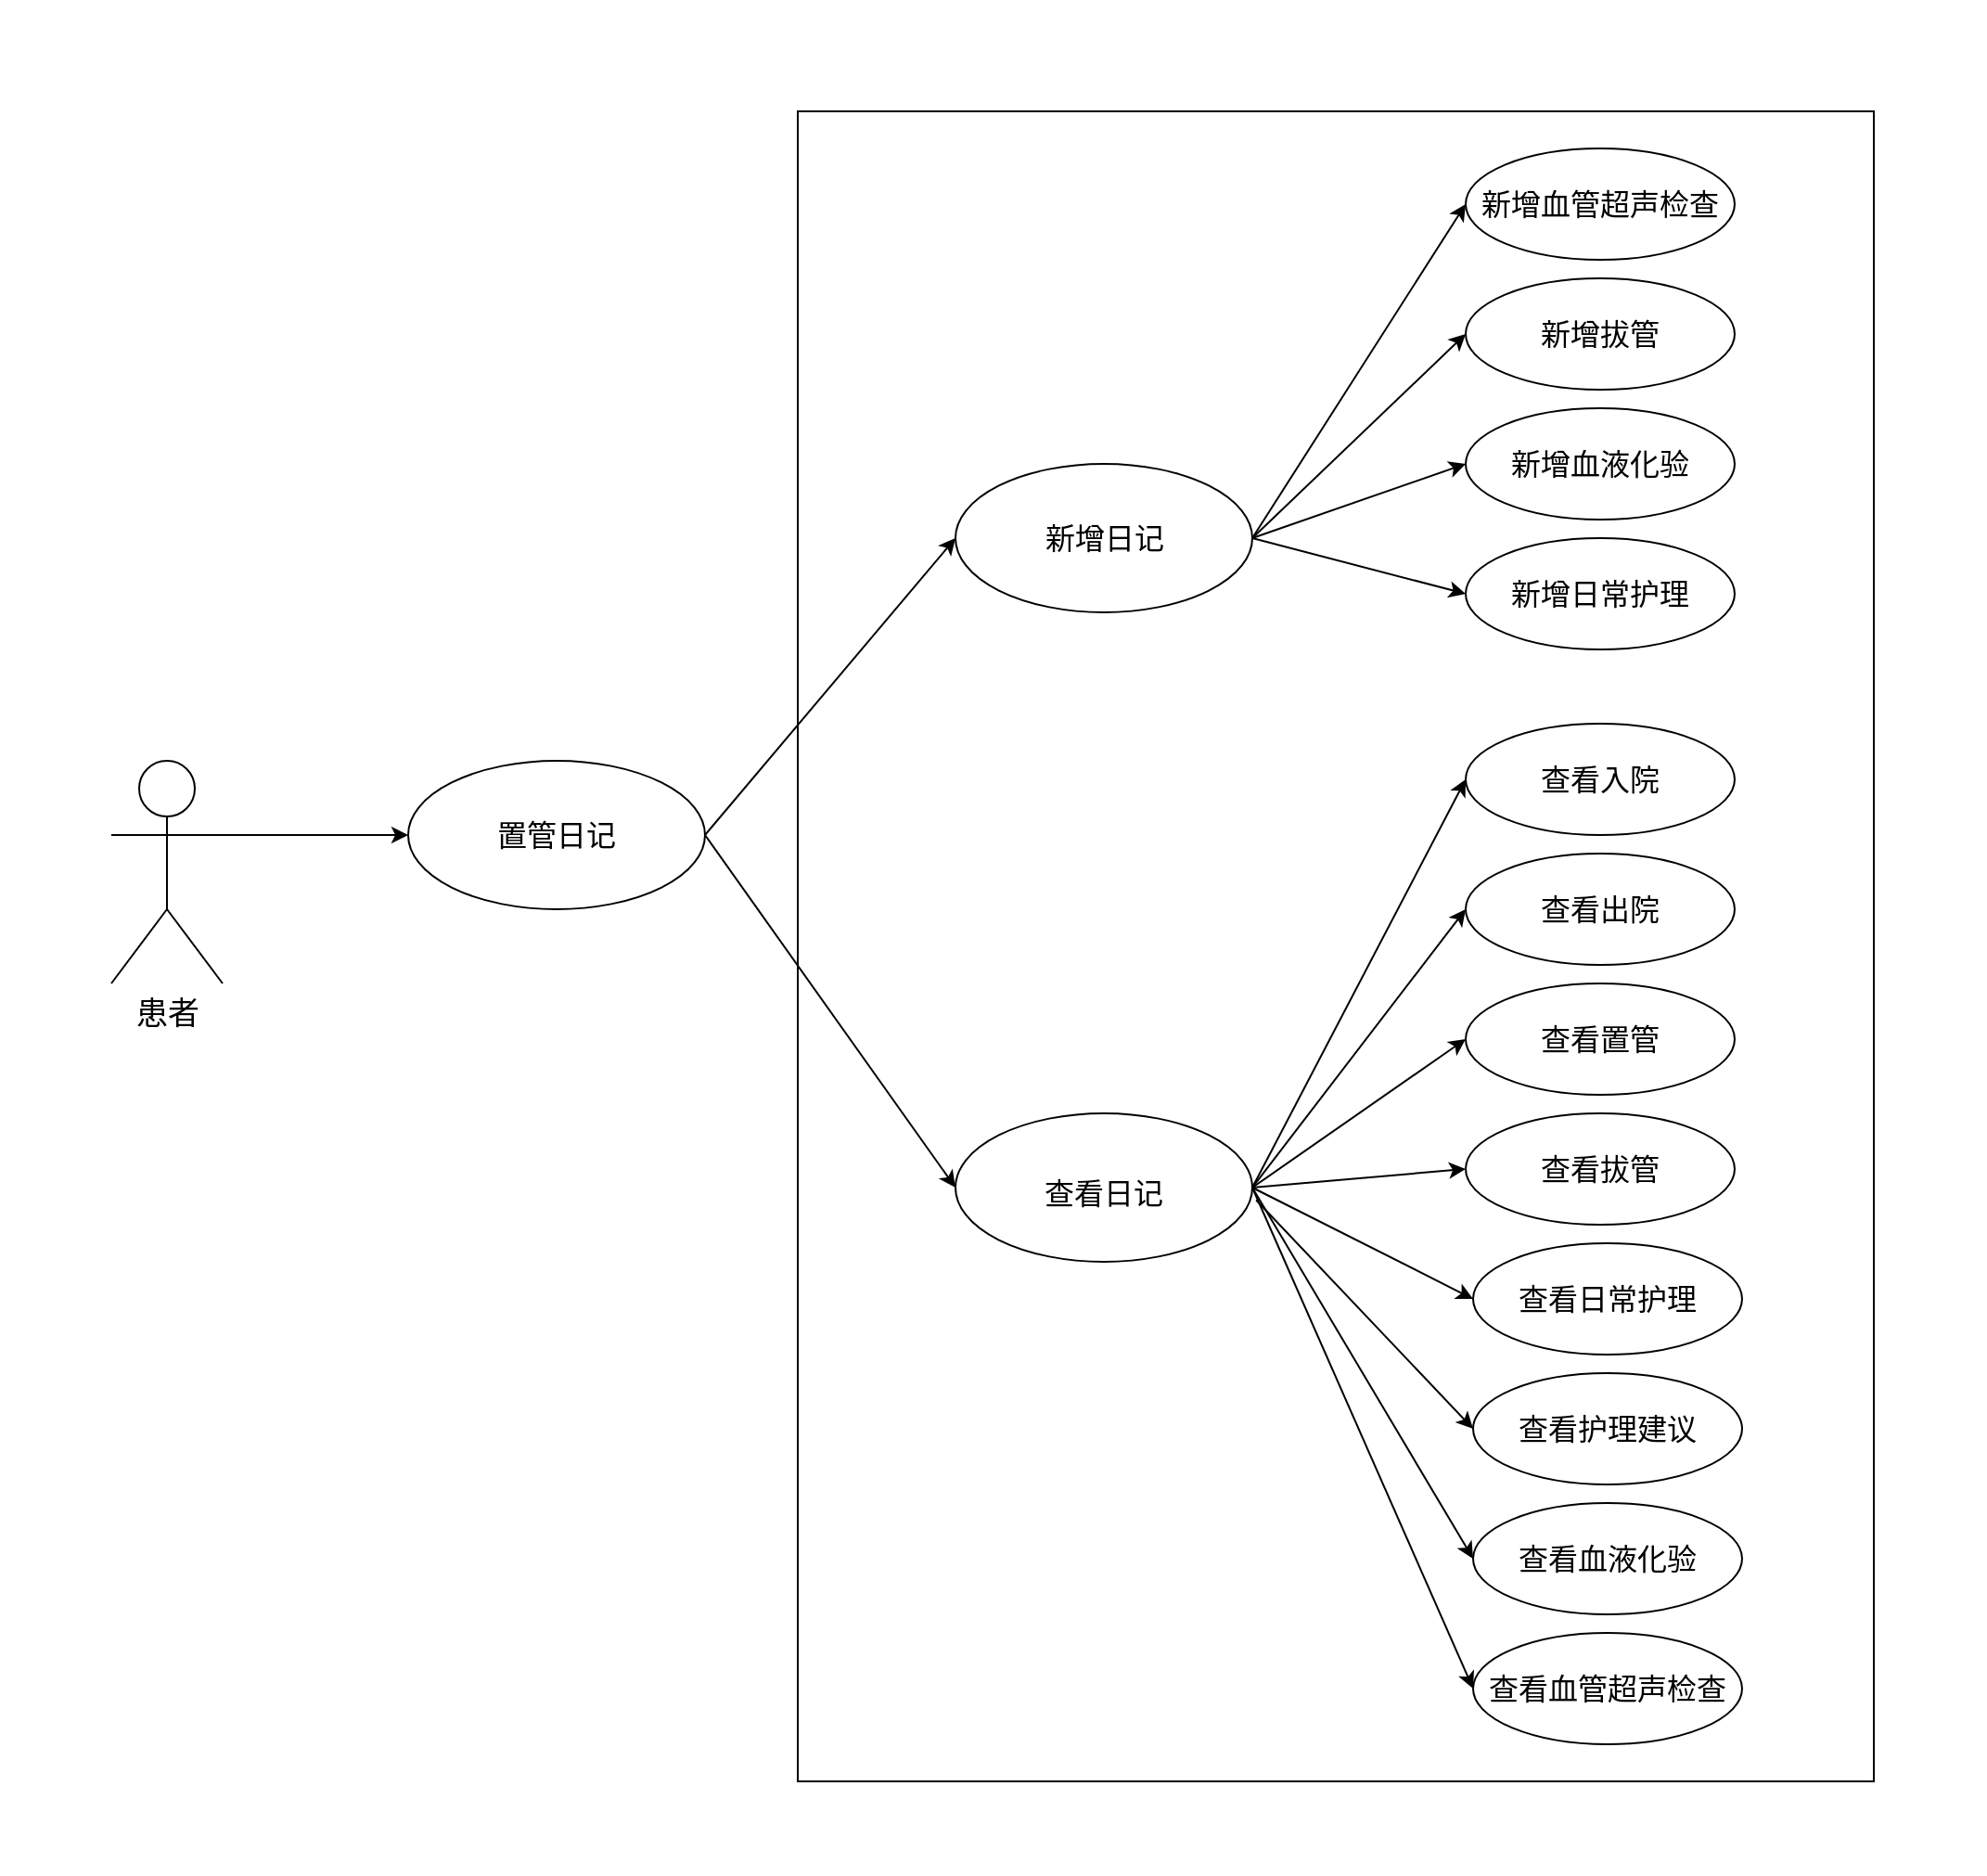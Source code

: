 <mxfile version="24.2.5" type="github">
  <diagram name="第 1 页" id="OYcW2uTUYdhTHn-6jK9l">
    <mxGraphModel dx="1676" dy="1103" grid="1" gridSize="10" guides="1" tooltips="1" connect="1" arrows="1" fold="1" page="1" pageScale="1" pageWidth="827" pageHeight="1169" math="0" shadow="0">
      <root>
        <mxCell id="0" />
        <mxCell id="1" parent="0" />
        <mxCell id="hH24DwUfG-L9LBzl9QDe-16" value="" style="rounded=0;whiteSpace=wrap;html=1;strokeColor=none;movable=1;resizable=1;rotatable=1;deletable=1;editable=1;locked=0;connectable=1;" vertex="1" parent="1">
          <mxGeometry x="140" y="160" width="1070" height="1010" as="geometry" />
        </mxCell>
        <mxCell id="hH24DwUfG-L9LBzl9QDe-2" value="患者" style="shape=umlActor;verticalLabelPosition=bottom;verticalAlign=top;html=1;outlineConnect=0;fontSize=17;" vertex="1" parent="1">
          <mxGeometry x="200" y="570" width="60" height="120" as="geometry" />
        </mxCell>
        <mxCell id="hH24DwUfG-L9LBzl9QDe-21" value="" style="rounded=0;whiteSpace=wrap;html=1;movable=1;resizable=1;rotatable=1;deletable=1;editable=1;locked=0;connectable=1;" vertex="1" parent="1">
          <mxGeometry x="570" y="220" width="580" height="900" as="geometry" />
        </mxCell>
        <mxCell id="hH24DwUfG-L9LBzl9QDe-3" value="" style="endArrow=classic;html=1;rounded=0;exitX=1;exitY=0.333;exitDx=0;exitDy=0;exitPerimeter=0;entryX=0;entryY=0.5;entryDx=0;entryDy=0;" edge="1" parent="1" source="hH24DwUfG-L9LBzl9QDe-2" target="hH24DwUfG-L9LBzl9QDe-6">
          <mxGeometry width="50" height="50" relative="1" as="geometry">
            <mxPoint x="360" y="610" as="sourcePoint" />
            <mxPoint x="410" y="560" as="targetPoint" />
          </mxGeometry>
        </mxCell>
        <mxCell id="hH24DwUfG-L9LBzl9QDe-5" value="" style="group" vertex="1" connectable="0" parent="1">
          <mxGeometry x="360" y="570" width="160" height="80" as="geometry" />
        </mxCell>
        <mxCell id="hH24DwUfG-L9LBzl9QDe-6" value="" style="ellipse;whiteSpace=wrap;html=1;" vertex="1" parent="hH24DwUfG-L9LBzl9QDe-5">
          <mxGeometry width="160" height="80" as="geometry" />
        </mxCell>
        <mxCell id="hH24DwUfG-L9LBzl9QDe-7" value="&lt;span style=&quot;font-size: 16px;&quot;&gt;置管日记&lt;/span&gt;" style="text;html=1;align=center;verticalAlign=middle;whiteSpace=wrap;rounded=0;" vertex="1" parent="hH24DwUfG-L9LBzl9QDe-5">
          <mxGeometry x="35" y="25" width="90" height="30" as="geometry" />
        </mxCell>
        <mxCell id="hH24DwUfG-L9LBzl9QDe-17" value="" style="endArrow=classic;html=1;rounded=0;exitX=1;exitY=0.5;exitDx=0;exitDy=0;entryX=0;entryY=0.5;entryDx=0;entryDy=0;" edge="1" parent="1" target="hH24DwUfG-L9LBzl9QDe-19" source="hH24DwUfG-L9LBzl9QDe-6">
          <mxGeometry width="50" height="50" relative="1" as="geometry">
            <mxPoint x="610" y="430" as="sourcePoint" />
            <mxPoint x="760" y="380" as="targetPoint" />
          </mxGeometry>
        </mxCell>
        <mxCell id="hH24DwUfG-L9LBzl9QDe-18" value="" style="group" vertex="1" connectable="0" parent="1">
          <mxGeometry x="655" y="410" width="160" height="80" as="geometry" />
        </mxCell>
        <mxCell id="hH24DwUfG-L9LBzl9QDe-19" value="" style="ellipse;whiteSpace=wrap;html=1;" vertex="1" parent="hH24DwUfG-L9LBzl9QDe-18">
          <mxGeometry width="160" height="80" as="geometry" />
        </mxCell>
        <mxCell id="hH24DwUfG-L9LBzl9QDe-20" value="&lt;span style=&quot;font-size: 16px;&quot;&gt;新增日记&lt;/span&gt;" style="text;html=1;align=center;verticalAlign=middle;whiteSpace=wrap;rounded=0;" vertex="1" parent="hH24DwUfG-L9LBzl9QDe-18">
          <mxGeometry x="27.5" y="25" width="105" height="30" as="geometry" />
        </mxCell>
        <mxCell id="hH24DwUfG-L9LBzl9QDe-27" value="" style="endArrow=classic;html=1;rounded=0;exitX=1;exitY=0.5;exitDx=0;exitDy=0;entryX=0;entryY=0.5;entryDx=0;entryDy=0;" edge="1" parent="1" target="hH24DwUfG-L9LBzl9QDe-29" source="hH24DwUfG-L9LBzl9QDe-6">
          <mxGeometry width="50" height="50" relative="1" as="geometry">
            <mxPoint x="520" y="750" as="sourcePoint" />
            <mxPoint x="430" y="720" as="targetPoint" />
          </mxGeometry>
        </mxCell>
        <mxCell id="hH24DwUfG-L9LBzl9QDe-28" value="" style="group" vertex="1" connectable="0" parent="1">
          <mxGeometry x="655" y="760" width="160" height="80" as="geometry" />
        </mxCell>
        <mxCell id="hH24DwUfG-L9LBzl9QDe-29" value="" style="ellipse;whiteSpace=wrap;html=1;" vertex="1" parent="hH24DwUfG-L9LBzl9QDe-28">
          <mxGeometry width="160" height="80" as="geometry" />
        </mxCell>
        <mxCell id="hH24DwUfG-L9LBzl9QDe-30" value="&lt;span style=&quot;font-size: 16px;&quot;&gt;查看日记&lt;/span&gt;" style="text;html=1;align=center;verticalAlign=middle;whiteSpace=wrap;rounded=0;" vertex="1" parent="hH24DwUfG-L9LBzl9QDe-28">
          <mxGeometry x="35" y="28" width="90" height="30" as="geometry" />
        </mxCell>
        <mxCell id="hH24DwUfG-L9LBzl9QDe-36" value="" style="endArrow=classic;html=1;rounded=0;exitX=1;exitY=0.5;exitDx=0;exitDy=0;entryX=0;entryY=0.5;entryDx=0;entryDy=0;" edge="1" parent="1" target="hH24DwUfG-L9LBzl9QDe-38" source="hH24DwUfG-L9LBzl9QDe-19">
          <mxGeometry width="50" height="50" relative="1" as="geometry">
            <mxPoint x="810" y="600" as="sourcePoint" />
            <mxPoint x="1050" y="370" as="targetPoint" />
          </mxGeometry>
        </mxCell>
        <mxCell id="hH24DwUfG-L9LBzl9QDe-37" value="" style="group" vertex="1" connectable="0" parent="1">
          <mxGeometry x="930" y="240" width="145" height="60" as="geometry" />
        </mxCell>
        <mxCell id="hH24DwUfG-L9LBzl9QDe-38" value="" style="ellipse;whiteSpace=wrap;html=1;" vertex="1" parent="hH24DwUfG-L9LBzl9QDe-37">
          <mxGeometry width="145" height="60" as="geometry" />
        </mxCell>
        <mxCell id="hH24DwUfG-L9LBzl9QDe-39" value="&lt;span style=&quot;font-size: 16px;&quot;&gt;新增血管超声检查&lt;/span&gt;" style="text;html=1;align=center;verticalAlign=middle;whiteSpace=wrap;rounded=0;" vertex="1" parent="hH24DwUfG-L9LBzl9QDe-37">
          <mxGeometry x="7.02" y="18.75" width="130.96" height="22.5" as="geometry" />
        </mxCell>
        <mxCell id="hH24DwUfG-L9LBzl9QDe-64" value="" style="endArrow=classic;html=1;rounded=0;entryX=0;entryY=0.5;entryDx=0;entryDy=0;exitX=1;exitY=0.5;exitDx=0;exitDy=0;" edge="1" parent="1" target="hH24DwUfG-L9LBzl9QDe-66" source="hH24DwUfG-L9LBzl9QDe-19">
          <mxGeometry width="50" height="50" relative="1" as="geometry">
            <mxPoint x="890" y="550" as="sourcePoint" />
            <mxPoint x="1125" y="470" as="targetPoint" />
          </mxGeometry>
        </mxCell>
        <mxCell id="hH24DwUfG-L9LBzl9QDe-65" value="" style="group" vertex="1" connectable="0" parent="1">
          <mxGeometry x="930" y="310" width="145" height="60" as="geometry" />
        </mxCell>
        <mxCell id="hH24DwUfG-L9LBzl9QDe-66" value="" style="ellipse;whiteSpace=wrap;html=1;" vertex="1" parent="hH24DwUfG-L9LBzl9QDe-65">
          <mxGeometry width="145" height="60" as="geometry" />
        </mxCell>
        <mxCell id="hH24DwUfG-L9LBzl9QDe-67" value="&lt;span style=&quot;font-size: 16px;&quot;&gt;新增拔管&lt;/span&gt;" style="text;html=1;align=center;verticalAlign=middle;whiteSpace=wrap;rounded=0;" vertex="1" parent="hH24DwUfG-L9LBzl9QDe-65">
          <mxGeometry x="7.02" y="18.75" width="130.96" height="22.5" as="geometry" />
        </mxCell>
        <mxCell id="hH24DwUfG-L9LBzl9QDe-68" value="" style="endArrow=classic;html=1;rounded=0;exitX=1;exitY=0.5;exitDx=0;exitDy=0;entryX=0;entryY=0.5;entryDx=0;entryDy=0;" edge="1" parent="1" target="hH24DwUfG-L9LBzl9QDe-70" source="hH24DwUfG-L9LBzl9QDe-19">
          <mxGeometry width="50" height="50" relative="1" as="geometry">
            <mxPoint x="800.0" y="570" as="sourcePoint" />
            <mxPoint x="1055" y="510" as="targetPoint" />
          </mxGeometry>
        </mxCell>
        <mxCell id="hH24DwUfG-L9LBzl9QDe-69" value="" style="group" vertex="1" connectable="0" parent="1">
          <mxGeometry x="930" y="380" width="145" height="60" as="geometry" />
        </mxCell>
        <mxCell id="hH24DwUfG-L9LBzl9QDe-70" value="" style="ellipse;whiteSpace=wrap;html=1;" vertex="1" parent="hH24DwUfG-L9LBzl9QDe-69">
          <mxGeometry width="145" height="60" as="geometry" />
        </mxCell>
        <mxCell id="hH24DwUfG-L9LBzl9QDe-71" value="&lt;span style=&quot;font-size: 16px;&quot;&gt;新增血液化验&lt;/span&gt;" style="text;html=1;align=center;verticalAlign=middle;whiteSpace=wrap;rounded=0;" vertex="1" parent="hH24DwUfG-L9LBzl9QDe-69">
          <mxGeometry x="7.02" y="18.75" width="130.96" height="22.5" as="geometry" />
        </mxCell>
        <mxCell id="hH24DwUfG-L9LBzl9QDe-72" value="" style="endArrow=classic;html=1;rounded=0;exitX=1;exitY=0.5;exitDx=0;exitDy=0;entryX=0;entryY=0.5;entryDx=0;entryDy=0;" edge="1" parent="1" target="hH24DwUfG-L9LBzl9QDe-74" source="hH24DwUfG-L9LBzl9QDe-19">
          <mxGeometry width="50" height="50" relative="1" as="geometry">
            <mxPoint x="825" y="510" as="sourcePoint" />
            <mxPoint x="1065" y="570" as="targetPoint" />
          </mxGeometry>
        </mxCell>
        <mxCell id="hH24DwUfG-L9LBzl9QDe-73" value="" style="group" vertex="1" connectable="0" parent="1">
          <mxGeometry x="930" y="450" width="145" height="60" as="geometry" />
        </mxCell>
        <mxCell id="hH24DwUfG-L9LBzl9QDe-74" value="" style="ellipse;whiteSpace=wrap;html=1;" vertex="1" parent="hH24DwUfG-L9LBzl9QDe-73">
          <mxGeometry width="145" height="60" as="geometry" />
        </mxCell>
        <mxCell id="hH24DwUfG-L9LBzl9QDe-75" value="&lt;span style=&quot;font-size: 16px;&quot;&gt;新增日常护理&lt;/span&gt;" style="text;html=1;align=center;verticalAlign=middle;whiteSpace=wrap;rounded=0;" vertex="1" parent="hH24DwUfG-L9LBzl9QDe-73">
          <mxGeometry x="7.02" y="18.75" width="130.96" height="22.5" as="geometry" />
        </mxCell>
        <mxCell id="hH24DwUfG-L9LBzl9QDe-76" value="" style="endArrow=classic;html=1;rounded=0;exitX=1;exitY=0.5;exitDx=0;exitDy=0;entryX=0;entryY=0.5;entryDx=0;entryDy=0;" edge="1" parent="1" target="hH24DwUfG-L9LBzl9QDe-78" source="hH24DwUfG-L9LBzl9QDe-29">
          <mxGeometry width="50" height="50" relative="1" as="geometry">
            <mxPoint x="840" y="820" as="sourcePoint" />
            <mxPoint x="1075" y="740" as="targetPoint" />
          </mxGeometry>
        </mxCell>
        <mxCell id="hH24DwUfG-L9LBzl9QDe-77" value="" style="group" vertex="1" connectable="0" parent="1">
          <mxGeometry x="930" y="550" width="145" height="60" as="geometry" />
        </mxCell>
        <mxCell id="hH24DwUfG-L9LBzl9QDe-78" value="" style="ellipse;whiteSpace=wrap;html=1;" vertex="1" parent="hH24DwUfG-L9LBzl9QDe-77">
          <mxGeometry width="145" height="60" as="geometry" />
        </mxCell>
        <mxCell id="hH24DwUfG-L9LBzl9QDe-79" value="&lt;span style=&quot;font-size: 16px;&quot;&gt;查看入院&lt;/span&gt;" style="text;html=1;align=center;verticalAlign=middle;whiteSpace=wrap;rounded=0;" vertex="1" parent="hH24DwUfG-L9LBzl9QDe-77">
          <mxGeometry x="7.02" y="18.75" width="130.96" height="22.5" as="geometry" />
        </mxCell>
        <mxCell id="hH24DwUfG-L9LBzl9QDe-80" value="" style="endArrow=classic;html=1;rounded=0;entryX=0;entryY=0.5;entryDx=0;entryDy=0;exitX=1;exitY=0.5;exitDx=0;exitDy=0;" edge="1" parent="1" target="hH24DwUfG-L9LBzl9QDe-82" source="hH24DwUfG-L9LBzl9QDe-29">
          <mxGeometry width="50" height="50" relative="1" as="geometry">
            <mxPoint x="840" y="820" as="sourcePoint" />
            <mxPoint x="1150" y="840" as="targetPoint" />
          </mxGeometry>
        </mxCell>
        <mxCell id="hH24DwUfG-L9LBzl9QDe-81" value="" style="group" vertex="1" connectable="0" parent="1">
          <mxGeometry x="930" y="620" width="145" height="60" as="geometry" />
        </mxCell>
        <mxCell id="hH24DwUfG-L9LBzl9QDe-82" value="" style="ellipse;whiteSpace=wrap;html=1;" vertex="1" parent="hH24DwUfG-L9LBzl9QDe-81">
          <mxGeometry width="145" height="60" as="geometry" />
        </mxCell>
        <mxCell id="hH24DwUfG-L9LBzl9QDe-83" value="&lt;span style=&quot;font-size: 16px;&quot;&gt;查看出院&lt;/span&gt;" style="text;html=1;align=center;verticalAlign=middle;whiteSpace=wrap;rounded=0;" vertex="1" parent="hH24DwUfG-L9LBzl9QDe-81">
          <mxGeometry x="7.02" y="18.75" width="130.96" height="22.5" as="geometry" />
        </mxCell>
        <mxCell id="hH24DwUfG-L9LBzl9QDe-84" value="" style="endArrow=classic;html=1;rounded=0;entryX=0;entryY=0.5;entryDx=0;entryDy=0;exitX=1;exitY=0.5;exitDx=0;exitDy=0;" edge="1" parent="1" target="hH24DwUfG-L9LBzl9QDe-86" source="hH24DwUfG-L9LBzl9QDe-29">
          <mxGeometry width="50" height="50" relative="1" as="geometry">
            <mxPoint x="820" y="660" as="sourcePoint" />
            <mxPoint x="1080" y="880" as="targetPoint" />
          </mxGeometry>
        </mxCell>
        <mxCell id="hH24DwUfG-L9LBzl9QDe-85" value="" style="group" vertex="1" connectable="0" parent="1">
          <mxGeometry x="930" y="690" width="145" height="60" as="geometry" />
        </mxCell>
        <mxCell id="hH24DwUfG-L9LBzl9QDe-86" value="" style="ellipse;whiteSpace=wrap;html=1;" vertex="1" parent="hH24DwUfG-L9LBzl9QDe-85">
          <mxGeometry width="145" height="60" as="geometry" />
        </mxCell>
        <mxCell id="hH24DwUfG-L9LBzl9QDe-87" value="&lt;span style=&quot;font-size: 16px;&quot;&gt;查看置管&lt;/span&gt;" style="text;html=1;align=center;verticalAlign=middle;whiteSpace=wrap;rounded=0;" vertex="1" parent="hH24DwUfG-L9LBzl9QDe-85">
          <mxGeometry x="7.02" y="18.75" width="130.96" height="22.5" as="geometry" />
        </mxCell>
        <mxCell id="hH24DwUfG-L9LBzl9QDe-88" value="" style="endArrow=classic;html=1;rounded=0;exitX=1;exitY=0.5;exitDx=0;exitDy=0;entryX=0;entryY=0.5;entryDx=0;entryDy=0;" edge="1" parent="1" target="hH24DwUfG-L9LBzl9QDe-90" source="hH24DwUfG-L9LBzl9QDe-29">
          <mxGeometry width="50" height="50" relative="1" as="geometry">
            <mxPoint x="840" y="820" as="sourcePoint" />
            <mxPoint x="1090" y="940" as="targetPoint" />
          </mxGeometry>
        </mxCell>
        <mxCell id="hH24DwUfG-L9LBzl9QDe-89" value="" style="group" vertex="1" connectable="0" parent="1">
          <mxGeometry x="930" y="760" width="145" height="60" as="geometry" />
        </mxCell>
        <mxCell id="hH24DwUfG-L9LBzl9QDe-90" value="" style="ellipse;whiteSpace=wrap;html=1;" vertex="1" parent="hH24DwUfG-L9LBzl9QDe-89">
          <mxGeometry width="145" height="60" as="geometry" />
        </mxCell>
        <mxCell id="hH24DwUfG-L9LBzl9QDe-91" value="&lt;span style=&quot;font-size: 16px;&quot;&gt;查看拔管&lt;/span&gt;" style="text;html=1;align=center;verticalAlign=middle;whiteSpace=wrap;rounded=0;" vertex="1" parent="hH24DwUfG-L9LBzl9QDe-89">
          <mxGeometry x="7.02" y="18.75" width="130.96" height="22.5" as="geometry" />
        </mxCell>
        <mxCell id="hH24DwUfG-L9LBzl9QDe-124" value="" style="endArrow=classic;html=1;rounded=0;exitX=1;exitY=0.5;exitDx=0;exitDy=0;entryX=0;entryY=0.5;entryDx=0;entryDy=0;" edge="1" parent="1" target="hH24DwUfG-L9LBzl9QDe-126" source="hH24DwUfG-L9LBzl9QDe-29">
          <mxGeometry width="50" height="50" relative="1" as="geometry">
            <mxPoint x="819" y="940" as="sourcePoint" />
            <mxPoint x="1079" y="1020" as="targetPoint" />
          </mxGeometry>
        </mxCell>
        <mxCell id="hH24DwUfG-L9LBzl9QDe-125" value="" style="group" vertex="1" connectable="0" parent="1">
          <mxGeometry x="934" y="830" width="145" height="60" as="geometry" />
        </mxCell>
        <mxCell id="hH24DwUfG-L9LBzl9QDe-126" value="" style="ellipse;whiteSpace=wrap;html=1;" vertex="1" parent="hH24DwUfG-L9LBzl9QDe-125">
          <mxGeometry width="145" height="60" as="geometry" />
        </mxCell>
        <mxCell id="hH24DwUfG-L9LBzl9QDe-127" value="&lt;span style=&quot;font-size: 16px;&quot;&gt;查看日常护理&lt;/span&gt;" style="text;html=1;align=center;verticalAlign=middle;whiteSpace=wrap;rounded=0;" vertex="1" parent="hH24DwUfG-L9LBzl9QDe-125">
          <mxGeometry x="7.02" y="18.75" width="130.96" height="22.5" as="geometry" />
        </mxCell>
        <mxCell id="hH24DwUfG-L9LBzl9QDe-128" value="" style="endArrow=classic;html=1;rounded=0;entryX=0;entryY=0.5;entryDx=0;entryDy=0;exitX=1.013;exitY=0.584;exitDx=0;exitDy=0;exitPerimeter=0;" edge="1" parent="1" target="hH24DwUfG-L9LBzl9QDe-130" source="hH24DwUfG-L9LBzl9QDe-29">
          <mxGeometry width="50" height="50" relative="1" as="geometry">
            <mxPoint x="819" y="940" as="sourcePoint" />
            <mxPoint x="1154" y="1120" as="targetPoint" />
          </mxGeometry>
        </mxCell>
        <mxCell id="hH24DwUfG-L9LBzl9QDe-129" value="" style="group" vertex="1" connectable="0" parent="1">
          <mxGeometry x="934" y="900" width="145" height="60" as="geometry" />
        </mxCell>
        <mxCell id="hH24DwUfG-L9LBzl9QDe-130" value="" style="ellipse;whiteSpace=wrap;html=1;" vertex="1" parent="hH24DwUfG-L9LBzl9QDe-129">
          <mxGeometry width="145" height="60" as="geometry" />
        </mxCell>
        <mxCell id="hH24DwUfG-L9LBzl9QDe-131" value="&lt;span style=&quot;font-size: 16px;&quot;&gt;查看护理建议&lt;/span&gt;" style="text;html=1;align=center;verticalAlign=middle;whiteSpace=wrap;rounded=0;" vertex="1" parent="hH24DwUfG-L9LBzl9QDe-129">
          <mxGeometry x="7.02" y="18.75" width="130.96" height="22.5" as="geometry" />
        </mxCell>
        <mxCell id="hH24DwUfG-L9LBzl9QDe-132" value="" style="endArrow=classic;html=1;rounded=0;entryX=0;entryY=0.5;entryDx=0;entryDy=0;exitX=1;exitY=0.5;exitDx=0;exitDy=0;" edge="1" parent="1" target="hH24DwUfG-L9LBzl9QDe-134" source="hH24DwUfG-L9LBzl9QDe-29">
          <mxGeometry width="50" height="50" relative="1" as="geometry">
            <mxPoint x="819" y="940" as="sourcePoint" />
            <mxPoint x="1084" y="1160" as="targetPoint" />
          </mxGeometry>
        </mxCell>
        <mxCell id="hH24DwUfG-L9LBzl9QDe-133" value="" style="group" vertex="1" connectable="0" parent="1">
          <mxGeometry x="934" y="970" width="145" height="60" as="geometry" />
        </mxCell>
        <mxCell id="hH24DwUfG-L9LBzl9QDe-134" value="" style="ellipse;whiteSpace=wrap;html=1;" vertex="1" parent="hH24DwUfG-L9LBzl9QDe-133">
          <mxGeometry width="145" height="60" as="geometry" />
        </mxCell>
        <mxCell id="hH24DwUfG-L9LBzl9QDe-135" value="&lt;span style=&quot;font-size: 16px;&quot;&gt;查看血液化验&lt;/span&gt;" style="text;html=1;align=center;verticalAlign=middle;whiteSpace=wrap;rounded=0;" vertex="1" parent="hH24DwUfG-L9LBzl9QDe-133">
          <mxGeometry x="7.02" y="18.75" width="130.96" height="22.5" as="geometry" />
        </mxCell>
        <mxCell id="hH24DwUfG-L9LBzl9QDe-136" value="" style="endArrow=classic;html=1;rounded=0;exitX=1;exitY=0.5;exitDx=0;exitDy=0;entryX=0;entryY=0.5;entryDx=0;entryDy=0;" edge="1" parent="1" target="hH24DwUfG-L9LBzl9QDe-138" source="hH24DwUfG-L9LBzl9QDe-29">
          <mxGeometry width="50" height="50" relative="1" as="geometry">
            <mxPoint x="819" y="940" as="sourcePoint" />
            <mxPoint x="1094" y="1220" as="targetPoint" />
          </mxGeometry>
        </mxCell>
        <mxCell id="hH24DwUfG-L9LBzl9QDe-137" value="" style="group" vertex="1" connectable="0" parent="1">
          <mxGeometry x="934" y="1040" width="145" height="60" as="geometry" />
        </mxCell>
        <mxCell id="hH24DwUfG-L9LBzl9QDe-138" value="" style="ellipse;whiteSpace=wrap;html=1;" vertex="1" parent="hH24DwUfG-L9LBzl9QDe-137">
          <mxGeometry width="145" height="60" as="geometry" />
        </mxCell>
        <mxCell id="hH24DwUfG-L9LBzl9QDe-139" value="&lt;span style=&quot;font-size: 16px;&quot;&gt;查看血管超声检查&lt;/span&gt;" style="text;html=1;align=center;verticalAlign=middle;whiteSpace=wrap;rounded=0;" vertex="1" parent="hH24DwUfG-L9LBzl9QDe-137">
          <mxGeometry x="7.02" y="18.75" width="130.96" height="22.5" as="geometry" />
        </mxCell>
      </root>
    </mxGraphModel>
  </diagram>
</mxfile>
